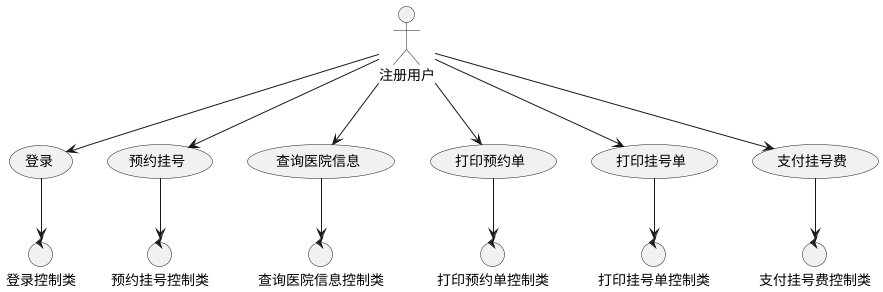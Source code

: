 @startuml
'https://plantuml.com/use-case-diagram
actor 注册用户 as user

usecase 登录 as login
control 登录控制类 as loginControl

usecase 预约挂号 as booking
control 预约挂号控制类 as bookingControl

usecase 查询医院信息 as getInfo
control 查询医院信息控制类 as getInfoControl

usecase 打印预约单 as printBooking
control 打印预约单控制类 as printBookingControl

usecase 打印挂号单 as printPending
control 打印挂号单控制类 as printPendingControl

usecase 支付挂号费 as payPending
control 支付挂号费控制类 as payPendingControl

user --> login
login --> loginControl
user --> getInfo
getInfo --> getInfoControl
user --> booking
booking --> bookingControl
user --> printBooking
printBooking --> printBookingControl
user --> printPending
printPending --> printPendingControl
user --> payPending
payPending --> payPendingControl
@enduml